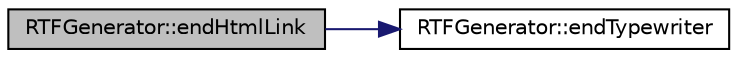 digraph "RTFGenerator::endHtmlLink"
{
 // LATEX_PDF_SIZE
  edge [fontname="Helvetica",fontsize="10",labelfontname="Helvetica",labelfontsize="10"];
  node [fontname="Helvetica",fontsize="10",shape=record];
  rankdir="LR";
  Node1 [label="RTFGenerator::endHtmlLink",height=0.2,width=0.4,color="black", fillcolor="grey75", style="filled", fontcolor="black",tooltip=" "];
  Node1 -> Node2 [color="midnightblue",fontsize="10",style="solid",fontname="Helvetica"];
  Node2 [label="RTFGenerator::endTypewriter",height=0.2,width=0.4,color="black", fillcolor="white", style="filled",URL="$classRTFGenerator.html#af9e17986de22ddd0b3a4afe4449b4a2c",tooltip=" "];
}

